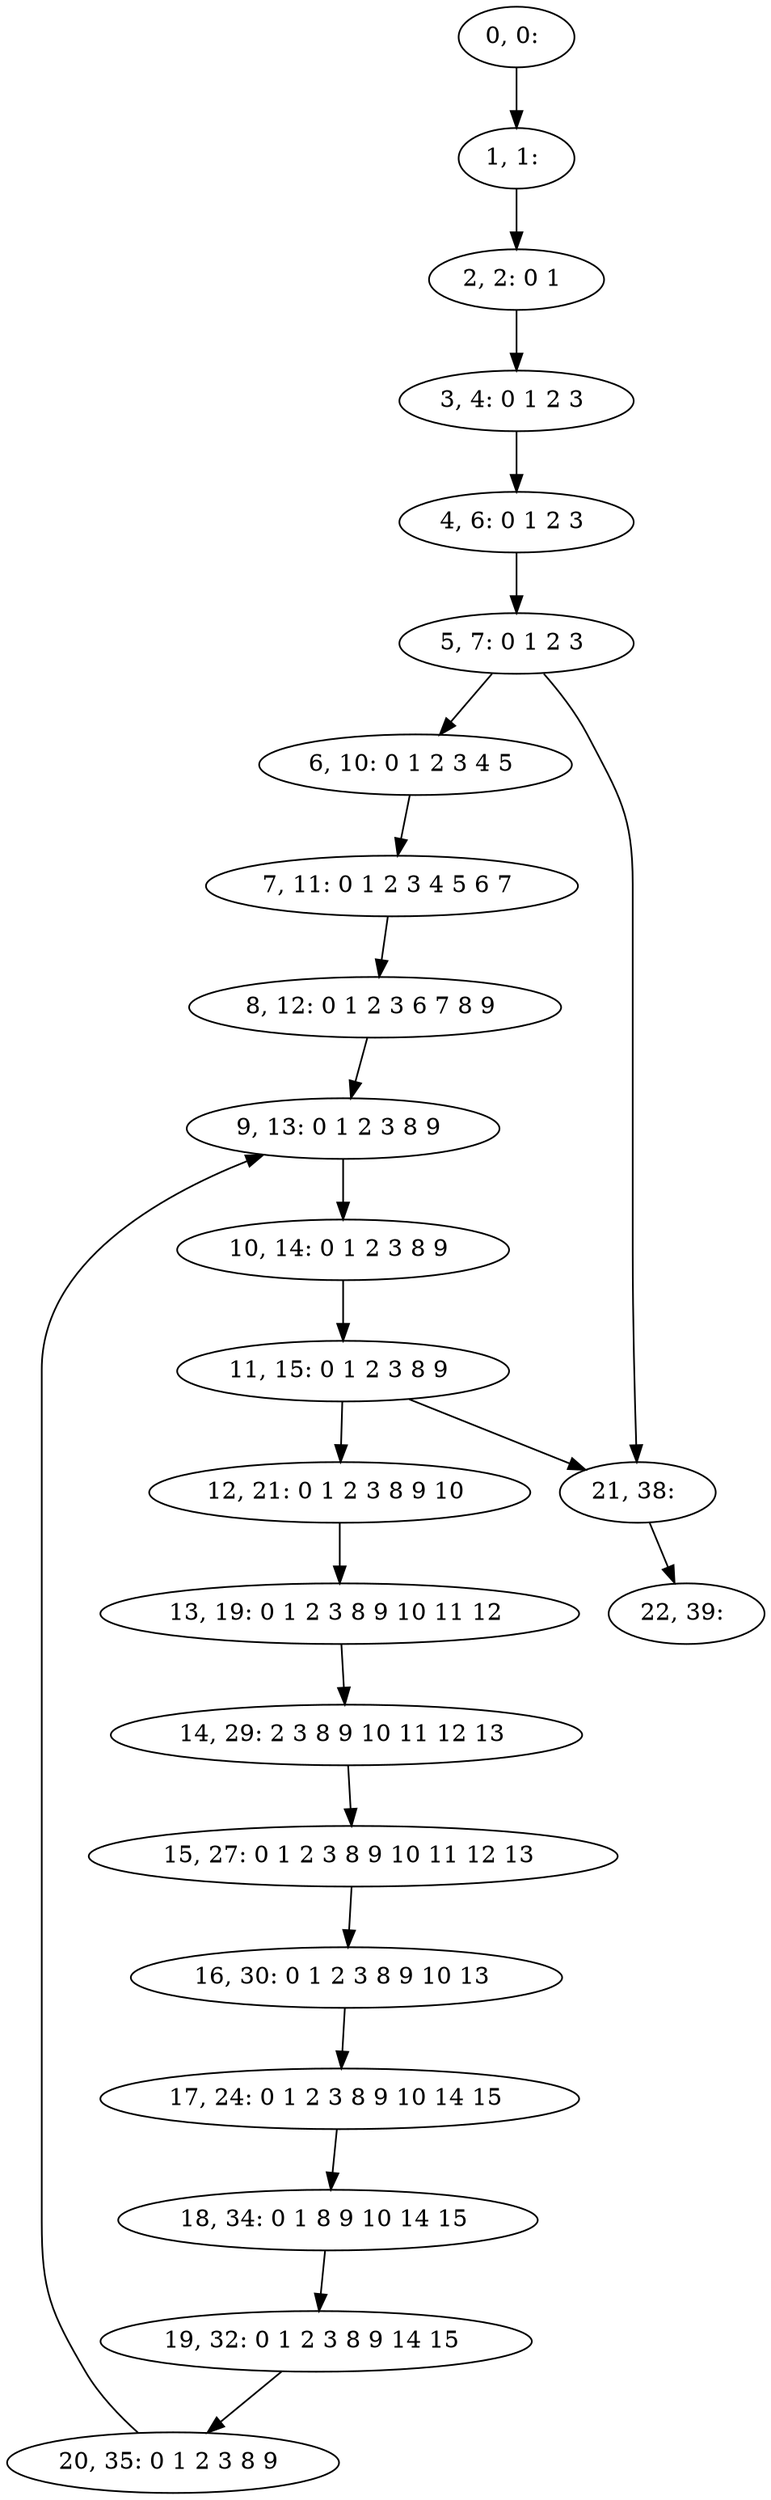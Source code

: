 digraph G {
0[label="0, 0: "];
1[label="1, 1: "];
2[label="2, 2: 0 1 "];
3[label="3, 4: 0 1 2 3 "];
4[label="4, 6: 0 1 2 3 "];
5[label="5, 7: 0 1 2 3 "];
6[label="6, 10: 0 1 2 3 4 5 "];
7[label="7, 11: 0 1 2 3 4 5 6 7 "];
8[label="8, 12: 0 1 2 3 6 7 8 9 "];
9[label="9, 13: 0 1 2 3 8 9 "];
10[label="10, 14: 0 1 2 3 8 9 "];
11[label="11, 15: 0 1 2 3 8 9 "];
12[label="12, 21: 0 1 2 3 8 9 10 "];
13[label="13, 19: 0 1 2 3 8 9 10 11 12 "];
14[label="14, 29: 2 3 8 9 10 11 12 13 "];
15[label="15, 27: 0 1 2 3 8 9 10 11 12 13 "];
16[label="16, 30: 0 1 2 3 8 9 10 13 "];
17[label="17, 24: 0 1 2 3 8 9 10 14 15 "];
18[label="18, 34: 0 1 8 9 10 14 15 "];
19[label="19, 32: 0 1 2 3 8 9 14 15 "];
20[label="20, 35: 0 1 2 3 8 9 "];
21[label="21, 38: "];
22[label="22, 39: "];
0->1 ;
1->2 ;
2->3 ;
3->4 ;
4->5 ;
5->6 ;
5->21 ;
6->7 ;
7->8 ;
8->9 ;
9->10 ;
10->11 ;
11->12 ;
11->21 ;
12->13 ;
13->14 ;
14->15 ;
15->16 ;
16->17 ;
17->18 ;
18->19 ;
19->20 ;
20->9 ;
21->22 ;
}
